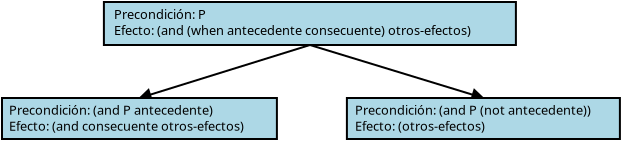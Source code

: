 <?xml version="1.0" encoding="UTF-8"?>
<dia:diagram xmlns:dia="http://www.lysator.liu.se/~alla/dia/">
  <dia:layer name="Fondo" visible="true" active="true">
    <dia:group>
      <dia:object type="Standard - Line" version="0" id="O0">
        <dia:attribute name="obj_pos">
          <dia:point val="20.427,8"/>
        </dia:attribute>
        <dia:attribute name="obj_bb">
          <dia:rectangle val="20.365,5.287;29.013,8.138"/>
        </dia:attribute>
        <dia:attribute name="conn_endpoints">
          <dia:point val="20.427,8"/>
          <dia:point val="28.95,5.35"/>
        </dia:attribute>
        <dia:attribute name="numcp">
          <dia:int val="1"/>
        </dia:attribute>
        <dia:attribute name="start_arrow">
          <dia:enum val="3"/>
        </dia:attribute>
        <dia:attribute name="start_arrow_length">
          <dia:real val="0.5"/>
        </dia:attribute>
        <dia:attribute name="start_arrow_width">
          <dia:real val="0.5"/>
        </dia:attribute>
      </dia:object>
      <dia:object type="Standard - Line" version="0" id="O1">
        <dia:attribute name="obj_pos">
          <dia:point val="37.625,8"/>
        </dia:attribute>
        <dia:attribute name="obj_bb">
          <dia:rectangle val="28.888,5.288;37.687,8.141"/>
        </dia:attribute>
        <dia:attribute name="conn_endpoints">
          <dia:point val="37.625,8"/>
          <dia:point val="28.95,5.35"/>
        </dia:attribute>
        <dia:attribute name="numcp">
          <dia:int val="1"/>
        </dia:attribute>
        <dia:attribute name="start_arrow">
          <dia:enum val="3"/>
        </dia:attribute>
        <dia:attribute name="start_arrow_length">
          <dia:real val="0.5"/>
        </dia:attribute>
        <dia:attribute name="start_arrow_width">
          <dia:real val="0.5"/>
        </dia:attribute>
      </dia:object>
      <dia:group>
        <dia:object type="Standard - Box" version="0" id="O2">
          <dia:attribute name="obj_pos">
            <dia:point val="13.555,8"/>
          </dia:attribute>
          <dia:attribute name="obj_bb">
            <dia:rectangle val="13.505,7.95;27.35,10.1"/>
          </dia:attribute>
          <dia:attribute name="elem_corner">
            <dia:point val="13.555,8"/>
          </dia:attribute>
          <dia:attribute name="elem_width">
            <dia:real val="13.745"/>
          </dia:attribute>
          <dia:attribute name="elem_height">
            <dia:real val="2.05"/>
          </dia:attribute>
          <dia:attribute name="border_width">
            <dia:real val="0.1"/>
          </dia:attribute>
          <dia:attribute name="inner_color">
            <dia:color val="#add8e6"/>
          </dia:attribute>
          <dia:attribute name="show_background">
            <dia:boolean val="true"/>
          </dia:attribute>
        </dia:object>
        <dia:object type="Standard - Text" version="1" id="O3">
          <dia:attribute name="obj_pos">
            <dia:point val="13.905,8.995"/>
          </dia:attribute>
          <dia:attribute name="obj_bb">
            <dia:rectangle val="13.905,8.221;26.72,9.769"/>
          </dia:attribute>
          <dia:attribute name="text">
            <dia:composite type="text">
              <dia:attribute name="string">
                <dia:string>#Precondición: (and P antecedente)
Efecto: (and consecuente otros-efectos)#</dia:string>
              </dia:attribute>
              <dia:attribute name="font">
                <dia:font family="sans" style="0" name="Helvetica"/>
              </dia:attribute>
              <dia:attribute name="height">
                <dia:real val="0.8"/>
              </dia:attribute>
              <dia:attribute name="pos">
                <dia:point val="13.905,8.816"/>
              </dia:attribute>
              <dia:attribute name="color">
                <dia:color val="#000000"/>
              </dia:attribute>
              <dia:attribute name="alignment">
                <dia:enum val="0"/>
              </dia:attribute>
            </dia:composite>
          </dia:attribute>
          <dia:attribute name="valign">
            <dia:enum val="2"/>
          </dia:attribute>
        </dia:object>
      </dia:group>
      <dia:group>
        <dia:object type="Standard - Box" version="0" id="O4">
          <dia:attribute name="obj_pos">
            <dia:point val="30.8,8"/>
          </dia:attribute>
          <dia:attribute name="obj_bb">
            <dia:rectangle val="30.75,7.95;44.5,10.1"/>
          </dia:attribute>
          <dia:attribute name="elem_corner">
            <dia:point val="30.8,8"/>
          </dia:attribute>
          <dia:attribute name="elem_width">
            <dia:real val="13.65"/>
          </dia:attribute>
          <dia:attribute name="elem_height">
            <dia:real val="2.05"/>
          </dia:attribute>
          <dia:attribute name="border_width">
            <dia:real val="0.1"/>
          </dia:attribute>
          <dia:attribute name="inner_color">
            <dia:color val="#add8e6"/>
          </dia:attribute>
          <dia:attribute name="show_background">
            <dia:boolean val="true"/>
          </dia:attribute>
        </dia:object>
        <dia:object type="Standard - Text" version="1" id="O5">
          <dia:attribute name="obj_pos">
            <dia:point val="31.21,8.995"/>
          </dia:attribute>
          <dia:attribute name="obj_bb">
            <dia:rectangle val="31.21,8.221;43.995,9.769"/>
          </dia:attribute>
          <dia:attribute name="text">
            <dia:composite type="text">
              <dia:attribute name="string">
                <dia:string>#Precondición: (and P (not antecedente))
Efecto: (otros-efectos)#</dia:string>
              </dia:attribute>
              <dia:attribute name="font">
                <dia:font family="sans" style="0" name="Helvetica"/>
              </dia:attribute>
              <dia:attribute name="height">
                <dia:real val="0.8"/>
              </dia:attribute>
              <dia:attribute name="pos">
                <dia:point val="31.21,8.816"/>
              </dia:attribute>
              <dia:attribute name="color">
                <dia:color val="#000000"/>
              </dia:attribute>
              <dia:attribute name="alignment">
                <dia:enum val="0"/>
              </dia:attribute>
            </dia:composite>
          </dia:attribute>
          <dia:attribute name="valign">
            <dia:enum val="2"/>
          </dia:attribute>
        </dia:object>
      </dia:group>
      <dia:group>
        <dia:object type="Standard - Box" version="0" id="O6">
          <dia:attribute name="obj_pos">
            <dia:point val="18.65,3.2"/>
          </dia:attribute>
          <dia:attribute name="obj_bb">
            <dia:rectangle val="18.6,3.15;39.3,5.4"/>
          </dia:attribute>
          <dia:attribute name="elem_corner">
            <dia:point val="18.65,3.2"/>
          </dia:attribute>
          <dia:attribute name="elem_width">
            <dia:real val="20.6"/>
          </dia:attribute>
          <dia:attribute name="elem_height">
            <dia:real val="2.15"/>
          </dia:attribute>
          <dia:attribute name="border_width">
            <dia:real val="0.1"/>
          </dia:attribute>
          <dia:attribute name="inner_color">
            <dia:color val="#add8e6"/>
          </dia:attribute>
          <dia:attribute name="show_background">
            <dia:boolean val="true"/>
          </dia:attribute>
        </dia:object>
        <dia:object type="Standard - Text" version="1" id="O7">
          <dia:attribute name="obj_pos">
            <dia:point val="19.15,4.2"/>
          </dia:attribute>
          <dia:attribute name="obj_bb">
            <dia:rectangle val="19.15,3.426;38.64,4.974"/>
          </dia:attribute>
          <dia:attribute name="text">
            <dia:composite type="text">
              <dia:attribute name="string">
                <dia:string>#Precondición: P
Efecto: (and (when antecedente consecuente) otros-efectos)#</dia:string>
              </dia:attribute>
              <dia:attribute name="font">
                <dia:font family="sans" style="0" name="Helvetica"/>
              </dia:attribute>
              <dia:attribute name="height">
                <dia:real val="0.8"/>
              </dia:attribute>
              <dia:attribute name="pos">
                <dia:point val="19.15,4.021"/>
              </dia:attribute>
              <dia:attribute name="color">
                <dia:color val="#000000"/>
              </dia:attribute>
              <dia:attribute name="alignment">
                <dia:enum val="0"/>
              </dia:attribute>
            </dia:composite>
          </dia:attribute>
          <dia:attribute name="valign">
            <dia:enum val="2"/>
          </dia:attribute>
        </dia:object>
      </dia:group>
    </dia:group>
  </dia:layer>
</dia:diagram>
